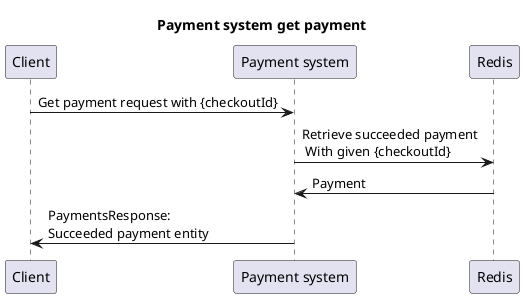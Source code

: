 @startuml
title Payment system get payment

Client -> "Payment system": Get payment request with {checkoutId}
"Payment system" -> "Redis": Retrieve succeeded payment\n With given {checkoutId}
"Redis" -> "Payment system": Payment
"Payment system" -> Client: PaymentsResponse: \nSucceeded payment entity
@enduml

